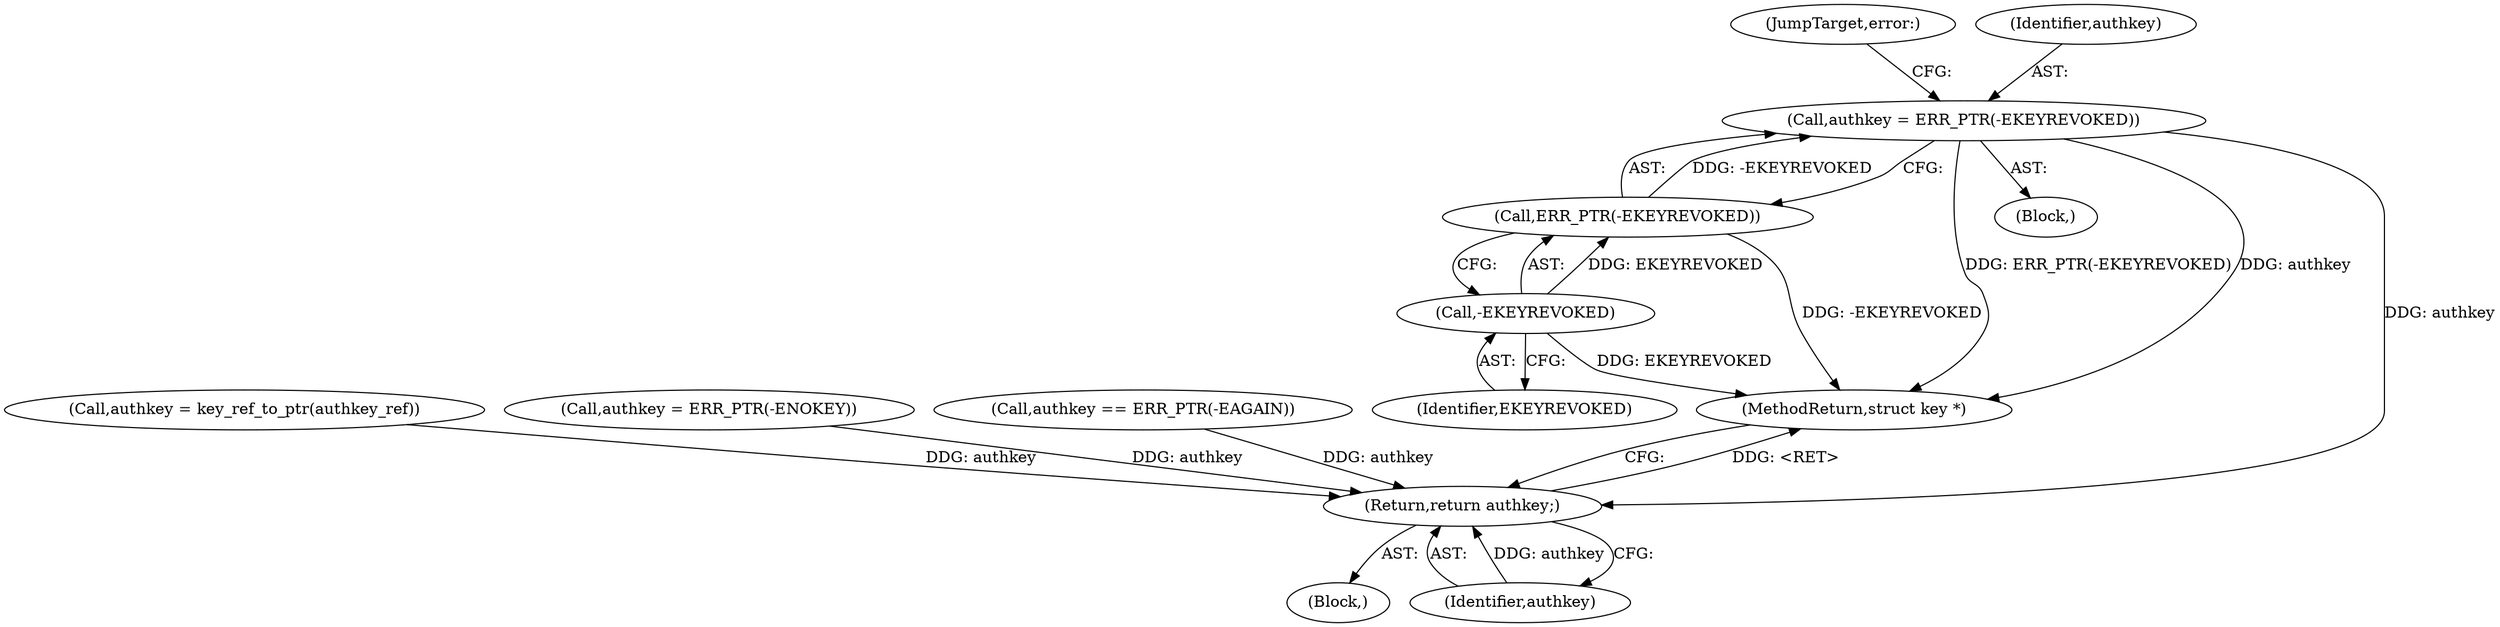 digraph "0_linux_c06cfb08b88dfbe13be44a69ae2fdc3a7c902d81_5@pointer" {
"1000150" [label="(Call,authkey = ERR_PTR(-EKEYREVOKED))"];
"1000152" [label="(Call,ERR_PTR(-EKEYREVOKED))"];
"1000153" [label="(Call,-EKEYREVOKED)"];
"1000156" [label="(Return,return authkey;)"];
"1000147" [label="(Block,)"];
"1000136" [label="(Call,authkey = key_ref_to_ptr(authkey_ref))"];
"1000156" [label="(Return,return authkey;)"];
"1000152" [label="(Call,ERR_PTR(-EKEYREVOKED))"];
"1000150" [label="(Call,authkey = ERR_PTR(-EKEYREVOKED))"];
"1000130" [label="(Call,authkey = ERR_PTR(-ENOKEY))"];
"1000155" [label="(JumpTarget,error:)"];
"1000154" [label="(Identifier,EKEYREVOKED)"];
"1000125" [label="(Call,authkey == ERR_PTR(-EAGAIN))"];
"1000102" [label="(Block,)"];
"1000158" [label="(MethodReturn,struct key *)"];
"1000153" [label="(Call,-EKEYREVOKED)"];
"1000151" [label="(Identifier,authkey)"];
"1000157" [label="(Identifier,authkey)"];
"1000150" -> "1000147"  [label="AST: "];
"1000150" -> "1000152"  [label="CFG: "];
"1000151" -> "1000150"  [label="AST: "];
"1000152" -> "1000150"  [label="AST: "];
"1000155" -> "1000150"  [label="CFG: "];
"1000150" -> "1000158"  [label="DDG: ERR_PTR(-EKEYREVOKED)"];
"1000150" -> "1000158"  [label="DDG: authkey"];
"1000152" -> "1000150"  [label="DDG: -EKEYREVOKED"];
"1000150" -> "1000156"  [label="DDG: authkey"];
"1000152" -> "1000153"  [label="CFG: "];
"1000153" -> "1000152"  [label="AST: "];
"1000152" -> "1000158"  [label="DDG: -EKEYREVOKED"];
"1000153" -> "1000152"  [label="DDG: EKEYREVOKED"];
"1000153" -> "1000154"  [label="CFG: "];
"1000154" -> "1000153"  [label="AST: "];
"1000153" -> "1000158"  [label="DDG: EKEYREVOKED"];
"1000156" -> "1000102"  [label="AST: "];
"1000156" -> "1000157"  [label="CFG: "];
"1000157" -> "1000156"  [label="AST: "];
"1000158" -> "1000156"  [label="CFG: "];
"1000156" -> "1000158"  [label="DDG: <RET>"];
"1000157" -> "1000156"  [label="DDG: authkey"];
"1000125" -> "1000156"  [label="DDG: authkey"];
"1000136" -> "1000156"  [label="DDG: authkey"];
"1000130" -> "1000156"  [label="DDG: authkey"];
}
